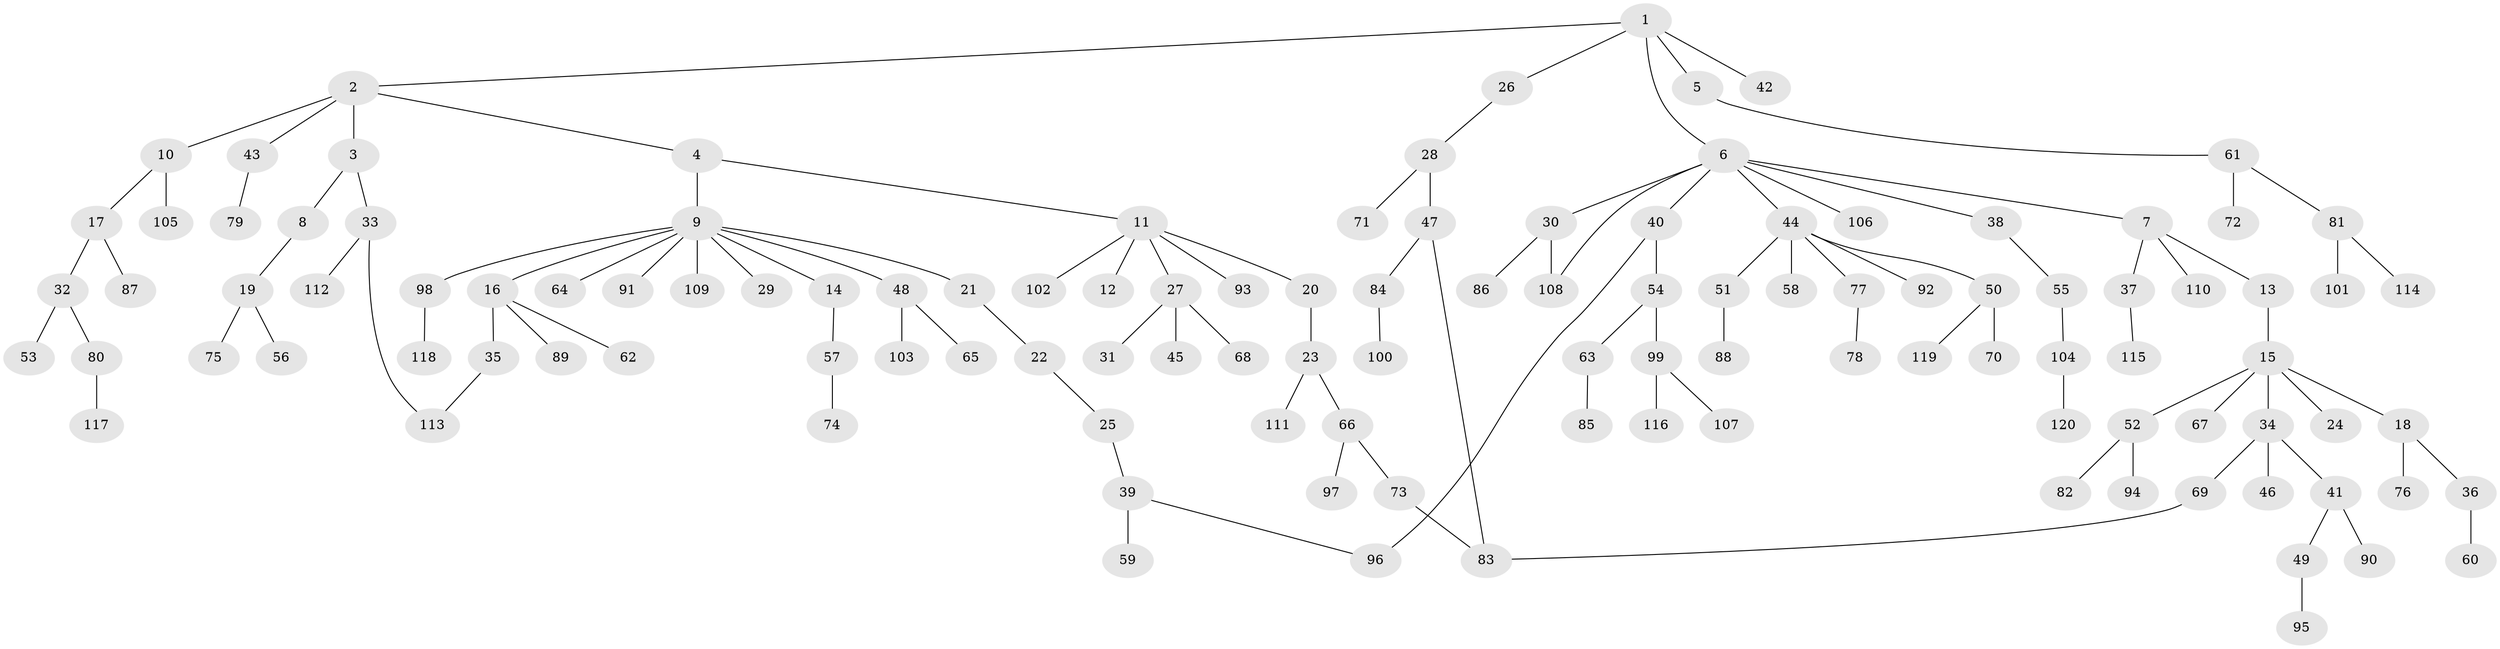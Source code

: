 // Generated by graph-tools (version 1.1) at 2025/34/03/09/25 02:34:29]
// undirected, 120 vertices, 124 edges
graph export_dot {
graph [start="1"]
  node [color=gray90,style=filled];
  1;
  2;
  3;
  4;
  5;
  6;
  7;
  8;
  9;
  10;
  11;
  12;
  13;
  14;
  15;
  16;
  17;
  18;
  19;
  20;
  21;
  22;
  23;
  24;
  25;
  26;
  27;
  28;
  29;
  30;
  31;
  32;
  33;
  34;
  35;
  36;
  37;
  38;
  39;
  40;
  41;
  42;
  43;
  44;
  45;
  46;
  47;
  48;
  49;
  50;
  51;
  52;
  53;
  54;
  55;
  56;
  57;
  58;
  59;
  60;
  61;
  62;
  63;
  64;
  65;
  66;
  67;
  68;
  69;
  70;
  71;
  72;
  73;
  74;
  75;
  76;
  77;
  78;
  79;
  80;
  81;
  82;
  83;
  84;
  85;
  86;
  87;
  88;
  89;
  90;
  91;
  92;
  93;
  94;
  95;
  96;
  97;
  98;
  99;
  100;
  101;
  102;
  103;
  104;
  105;
  106;
  107;
  108;
  109;
  110;
  111;
  112;
  113;
  114;
  115;
  116;
  117;
  118;
  119;
  120;
  1 -- 2;
  1 -- 5;
  1 -- 6;
  1 -- 26;
  1 -- 42;
  2 -- 3;
  2 -- 4;
  2 -- 10;
  2 -- 43;
  3 -- 8;
  3 -- 33;
  4 -- 9;
  4 -- 11;
  5 -- 61;
  6 -- 7;
  6 -- 30;
  6 -- 38;
  6 -- 40;
  6 -- 44;
  6 -- 106;
  6 -- 108;
  7 -- 13;
  7 -- 37;
  7 -- 110;
  8 -- 19;
  9 -- 14;
  9 -- 16;
  9 -- 21;
  9 -- 29;
  9 -- 48;
  9 -- 64;
  9 -- 91;
  9 -- 98;
  9 -- 109;
  10 -- 17;
  10 -- 105;
  11 -- 12;
  11 -- 20;
  11 -- 27;
  11 -- 93;
  11 -- 102;
  13 -- 15;
  14 -- 57;
  15 -- 18;
  15 -- 24;
  15 -- 34;
  15 -- 52;
  15 -- 67;
  16 -- 35;
  16 -- 62;
  16 -- 89;
  17 -- 32;
  17 -- 87;
  18 -- 36;
  18 -- 76;
  19 -- 56;
  19 -- 75;
  20 -- 23;
  21 -- 22;
  22 -- 25;
  23 -- 66;
  23 -- 111;
  25 -- 39;
  26 -- 28;
  27 -- 31;
  27 -- 45;
  27 -- 68;
  28 -- 47;
  28 -- 71;
  30 -- 86;
  30 -- 108;
  32 -- 53;
  32 -- 80;
  33 -- 112;
  33 -- 113;
  34 -- 41;
  34 -- 46;
  34 -- 69;
  35 -- 113;
  36 -- 60;
  37 -- 115;
  38 -- 55;
  39 -- 59;
  39 -- 96;
  40 -- 54;
  40 -- 96;
  41 -- 49;
  41 -- 90;
  43 -- 79;
  44 -- 50;
  44 -- 51;
  44 -- 58;
  44 -- 77;
  44 -- 92;
  47 -- 84;
  47 -- 83;
  48 -- 65;
  48 -- 103;
  49 -- 95;
  50 -- 70;
  50 -- 119;
  51 -- 88;
  52 -- 82;
  52 -- 94;
  54 -- 63;
  54 -- 99;
  55 -- 104;
  57 -- 74;
  61 -- 72;
  61 -- 81;
  63 -- 85;
  66 -- 73;
  66 -- 97;
  69 -- 83;
  73 -- 83;
  77 -- 78;
  80 -- 117;
  81 -- 101;
  81 -- 114;
  84 -- 100;
  98 -- 118;
  99 -- 107;
  99 -- 116;
  104 -- 120;
}
